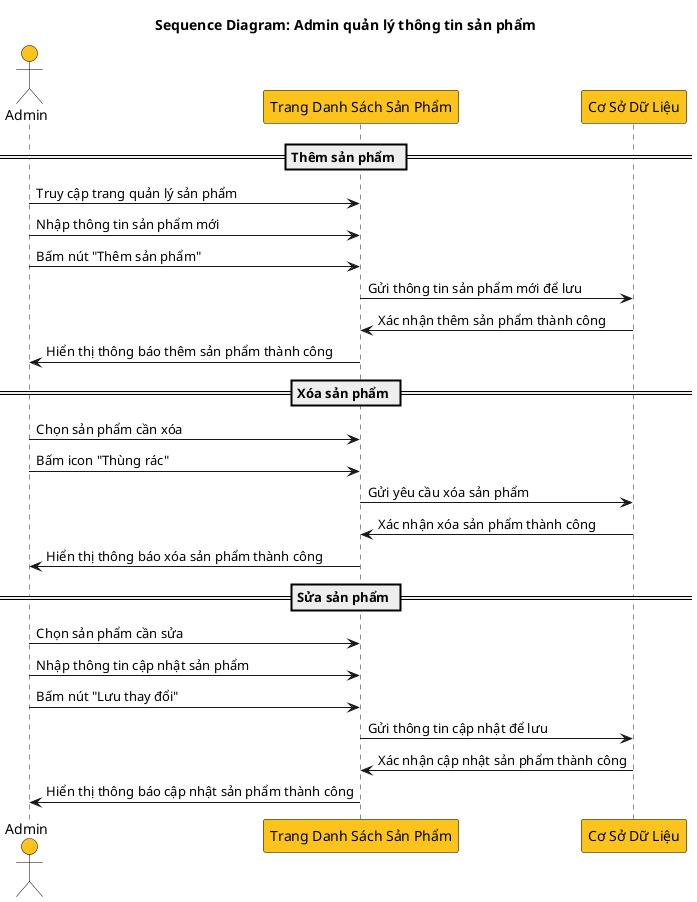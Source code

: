 @startuml
title Sequence Diagram: Admin quản lý thông tin sản phẩm

skinparam actor {
    BackgroundColor FBC31C
    BorderColor Black
    FontColor Black
}

skinparam participant {
    BackgroundColor FBC31C
    BorderColor Black
    FontColor Black
}

actor Admin
participant ProductManagementPage as "Trang Danh Sách Sản Phẩm"
participant Database as "Cơ Sở Dữ Liệu"

== Thêm sản phẩm ==
Admin -> ProductManagementPage : Truy cập trang quản lý sản phẩm
Admin -> ProductManagementPage : Nhập thông tin sản phẩm mới
Admin -> ProductManagementPage : Bấm nút "Thêm sản phẩm"
ProductManagementPage -> Database : Gửi thông tin sản phẩm mới để lưu
Database -> ProductManagementPage : Xác nhận thêm sản phẩm thành công
ProductManagementPage -> Admin : Hiển thị thông báo thêm sản phẩm thành công

== Xóa sản phẩm ==
Admin -> ProductManagementPage : Chọn sản phẩm cần xóa
Admin -> ProductManagementPage : Bấm icon "Thùng rác"
ProductManagementPage -> Database : Gửi yêu cầu xóa sản phẩm
Database -> ProductManagementPage : Xác nhận xóa sản phẩm thành công
ProductManagementPage -> Admin : Hiển thị thông báo xóa sản phẩm thành công

== Sửa sản phẩm ==
Admin -> ProductManagementPage : Chọn sản phẩm cần sửa
Admin -> ProductManagementPage : Nhập thông tin cập nhật sản phẩm
Admin -> ProductManagementPage : Bấm nút "Lưu thay đổi"
ProductManagementPage -> Database : Gửi thông tin cập nhật để lưu
Database -> ProductManagementPage : Xác nhận cập nhật sản phẩm thành công
ProductManagementPage -> Admin : Hiển thị thông báo cập nhật sản phẩm thành công

@enduml

